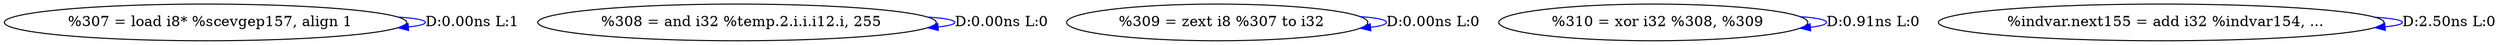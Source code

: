 digraph {
Node0x36eedc0[label="  %307 = load i8* %scevgep157, align 1"];
Node0x36eedc0 -> Node0x36eedc0[label="D:0.00ns L:1",color=blue];
Node0x36eeea0[label="  %308 = and i32 %temp.2.i.i.i12.i, 255"];
Node0x36eeea0 -> Node0x36eeea0[label="D:0.00ns L:0",color=blue];
Node0x36eef80[label="  %309 = zext i8 %307 to i32"];
Node0x36eef80 -> Node0x36eef80[label="D:0.00ns L:0",color=blue];
Node0x36ef060[label="  %310 = xor i32 %308, %309"];
Node0x36ef060 -> Node0x36ef060[label="D:0.91ns L:0",color=blue];
Node0x36ef140[label="  %indvar.next155 = add i32 %indvar154, ..."];
Node0x36ef140 -> Node0x36ef140[label="D:2.50ns L:0",color=blue];
}

